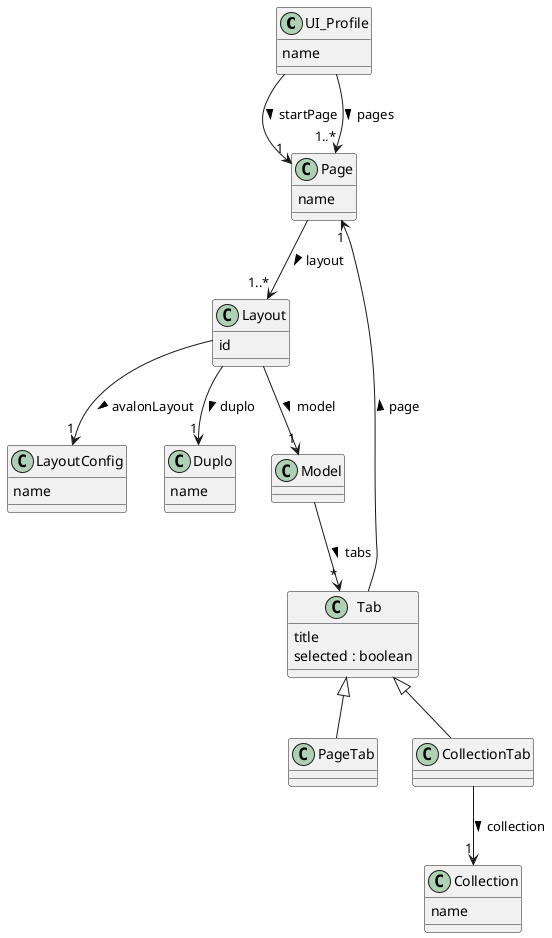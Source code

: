 @startuml img/classes01.png

class UI_Profile {
	name

} 

class Page {
	name
}




class Layout {
	id
}

class LayoutConfig {
	name
}

class Duplo {
	name
}

class Model {
	
}

class Tab{
	title
	selected : boolean
}

class PageTab {

}

class CollectionTab {
	
}

class Collection {
	name
}

Tab <|-- PageTab
Tab <|-- CollectionTab

UI_Profile --> "1" Page : startPage >
UI_Profile --> "1..*" Page : pages > 
Page --> "1..*" Layout : layout >
Layout --> "1" Duplo : duplo >
Layout --> "1" Model : model >
Layout --> "1" LayoutConfig : avalonLayout >
Model --> "*" Tab : tabs >
Tab --> "1" Page : page >
CollectionTab --> "1" Collection : collection >



@enduml